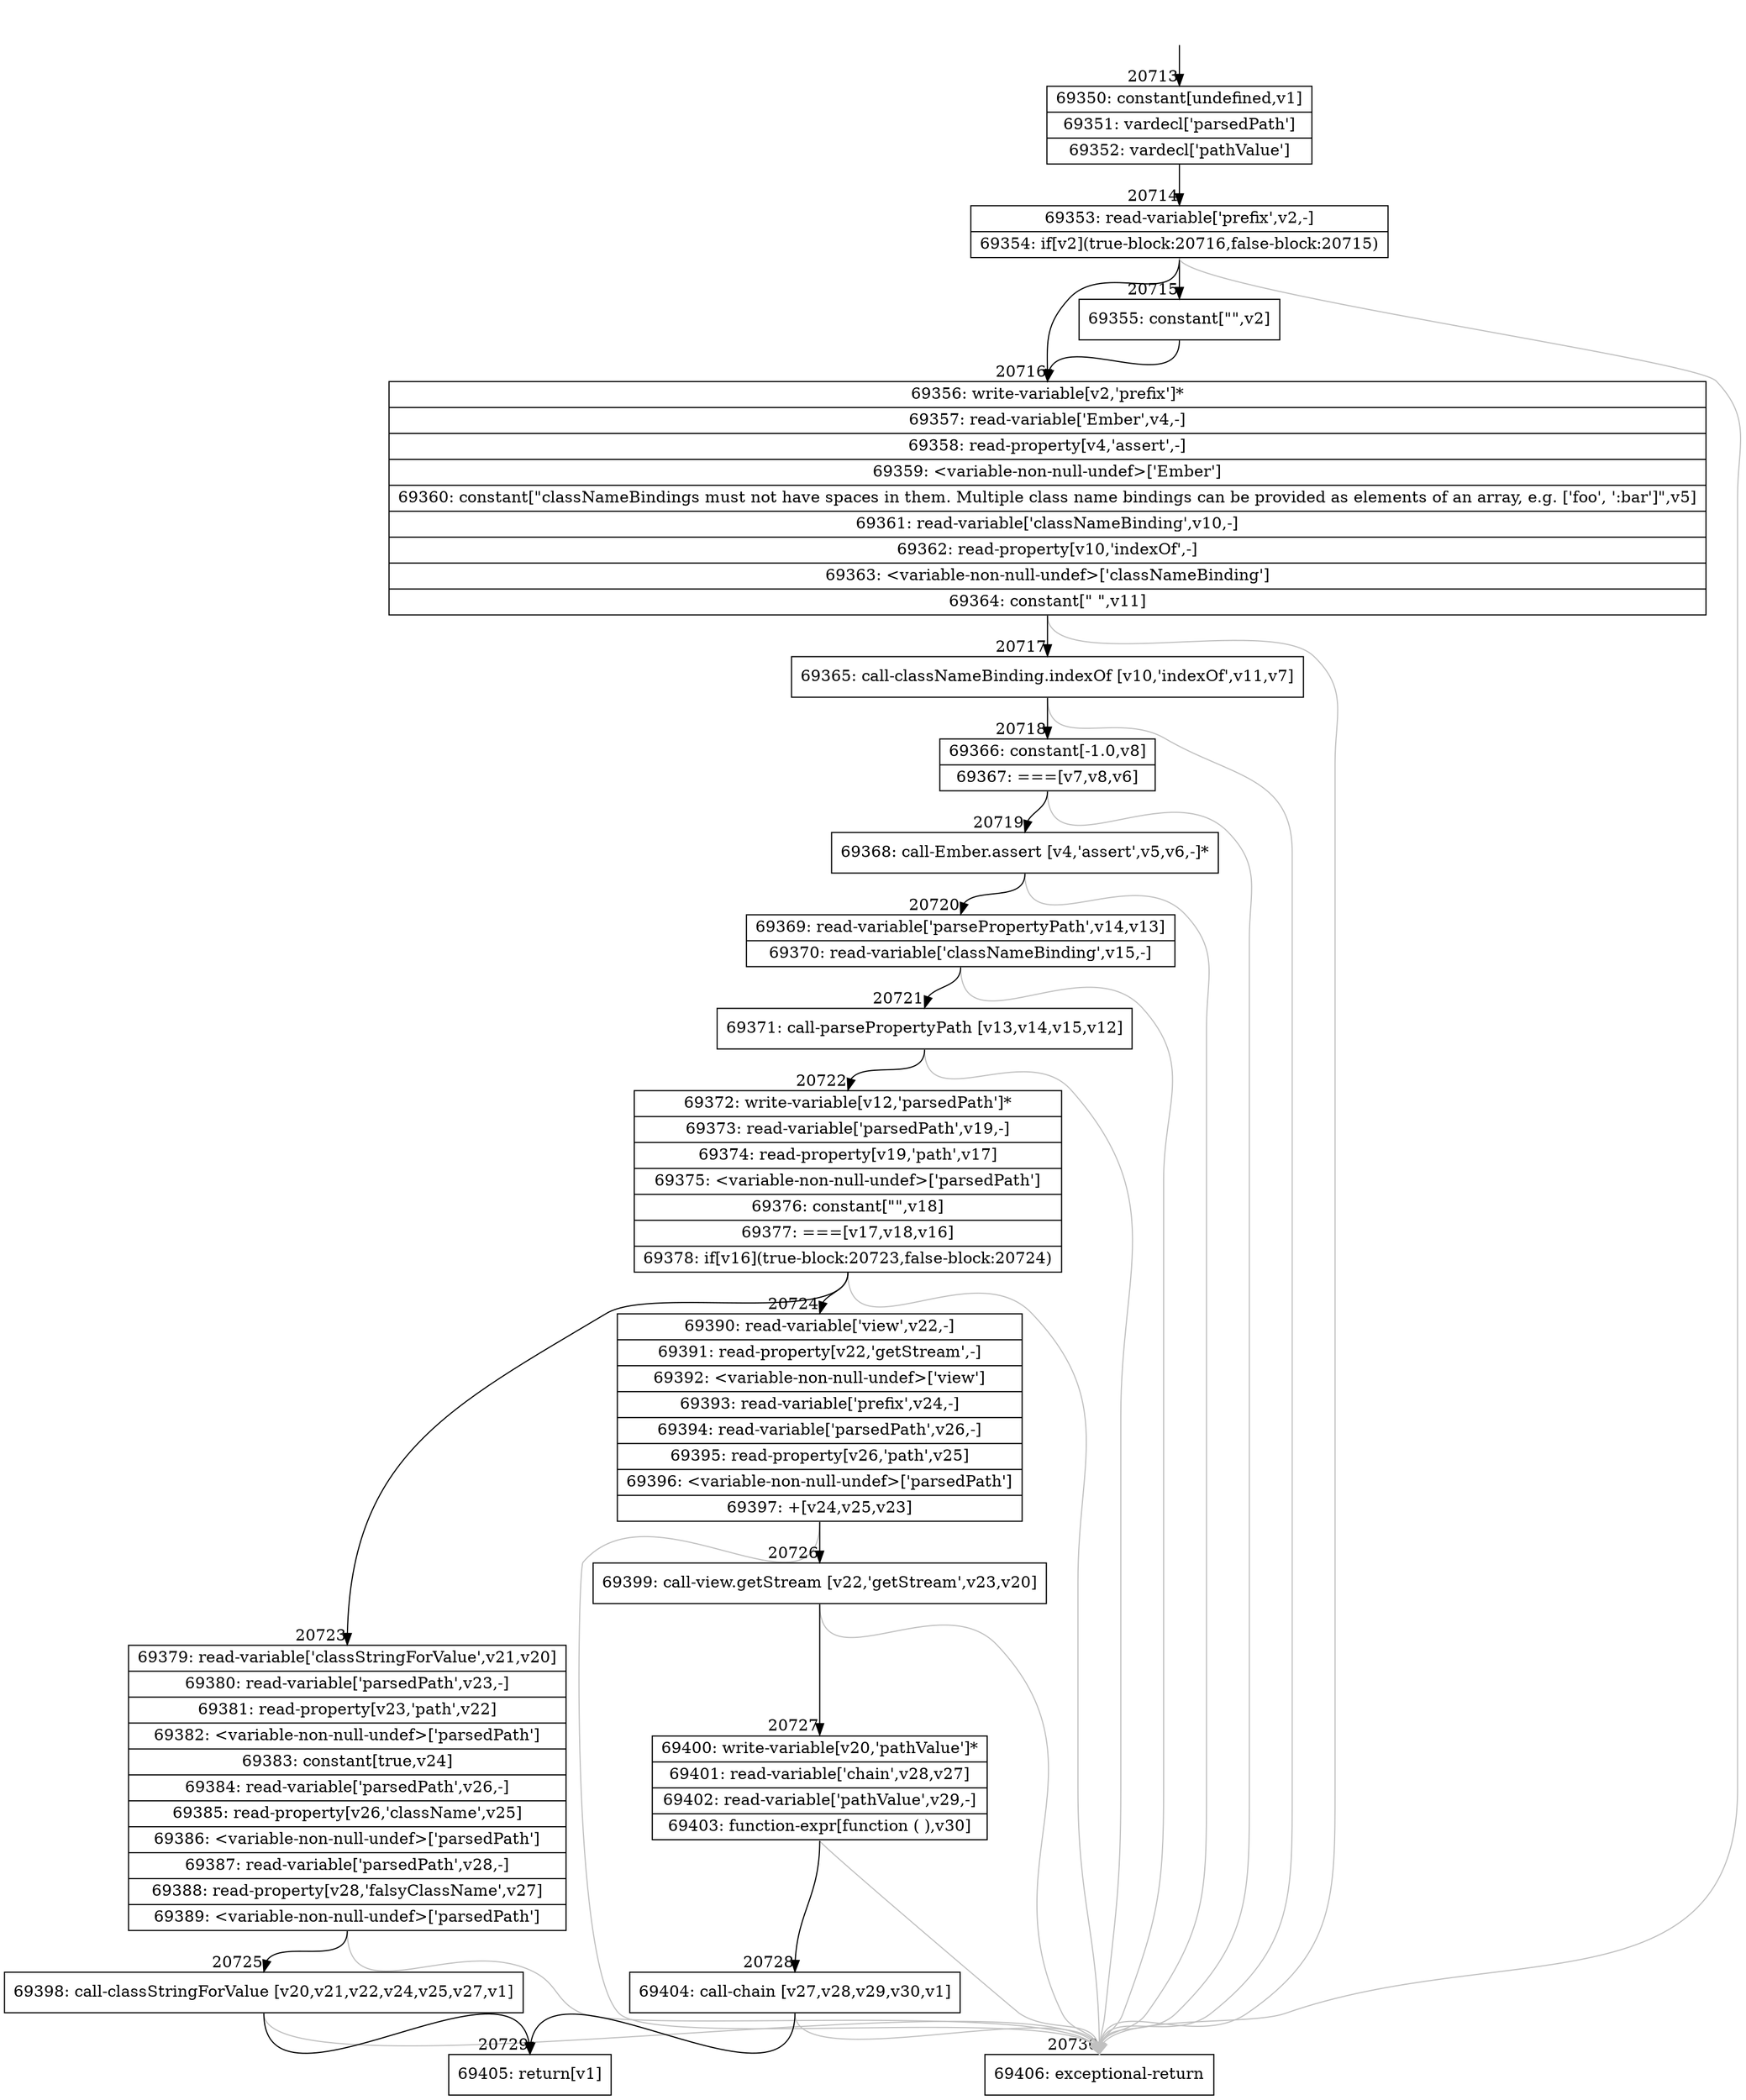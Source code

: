 digraph {
rankdir="TD"
BB_entry1812[shape=none,label=""];
BB_entry1812 -> BB20713 [tailport=s, headport=n, headlabel="    20713"]
BB20713 [shape=record label="{69350: constant[undefined,v1]|69351: vardecl['parsedPath']|69352: vardecl['pathValue']}" ] 
BB20713 -> BB20714 [tailport=s, headport=n, headlabel="      20714"]
BB20714 [shape=record label="{69353: read-variable['prefix',v2,-]|69354: if[v2](true-block:20716,false-block:20715)}" ] 
BB20714 -> BB20716 [tailport=s, headport=n, headlabel="      20716"]
BB20714 -> BB20715 [tailport=s, headport=n, headlabel="      20715"]
BB20714 -> BB20730 [tailport=s, headport=n, color=gray, headlabel="      20730"]
BB20715 [shape=record label="{69355: constant[\"\",v2]}" ] 
BB20715 -> BB20716 [tailport=s, headport=n]
BB20716 [shape=record label="{69356: write-variable[v2,'prefix']*|69357: read-variable['Ember',v4,-]|69358: read-property[v4,'assert',-]|69359: \<variable-non-null-undef\>['Ember']|69360: constant[\"classNameBindings must not have spaces in them. Multiple class name bindings can be provided as elements of an array, e.g. ['foo', ':bar']\",v5]|69361: read-variable['classNameBinding',v10,-]|69362: read-property[v10,'indexOf',-]|69363: \<variable-non-null-undef\>['classNameBinding']|69364: constant[\" \",v11]}" ] 
BB20716 -> BB20717 [tailport=s, headport=n, headlabel="      20717"]
BB20716 -> BB20730 [tailport=s, headport=n, color=gray]
BB20717 [shape=record label="{69365: call-classNameBinding.indexOf [v10,'indexOf',v11,v7]}" ] 
BB20717 -> BB20718 [tailport=s, headport=n, headlabel="      20718"]
BB20717 -> BB20730 [tailport=s, headport=n, color=gray]
BB20718 [shape=record label="{69366: constant[-1.0,v8]|69367: ===[v7,v8,v6]}" ] 
BB20718 -> BB20719 [tailport=s, headport=n, headlabel="      20719"]
BB20718 -> BB20730 [tailport=s, headport=n, color=gray]
BB20719 [shape=record label="{69368: call-Ember.assert [v4,'assert',v5,v6,-]*}" ] 
BB20719 -> BB20720 [tailport=s, headport=n, headlabel="      20720"]
BB20719 -> BB20730 [tailport=s, headport=n, color=gray]
BB20720 [shape=record label="{69369: read-variable['parsePropertyPath',v14,v13]|69370: read-variable['classNameBinding',v15,-]}" ] 
BB20720 -> BB20721 [tailport=s, headport=n, headlabel="      20721"]
BB20720 -> BB20730 [tailport=s, headport=n, color=gray]
BB20721 [shape=record label="{69371: call-parsePropertyPath [v13,v14,v15,v12]}" ] 
BB20721 -> BB20722 [tailport=s, headport=n, headlabel="      20722"]
BB20721 -> BB20730 [tailport=s, headport=n, color=gray]
BB20722 [shape=record label="{69372: write-variable[v12,'parsedPath']*|69373: read-variable['parsedPath',v19,-]|69374: read-property[v19,'path',v17]|69375: \<variable-non-null-undef\>['parsedPath']|69376: constant[\"\",v18]|69377: ===[v17,v18,v16]|69378: if[v16](true-block:20723,false-block:20724)}" ] 
BB20722 -> BB20723 [tailport=s, headport=n, headlabel="      20723"]
BB20722 -> BB20724 [tailport=s, headport=n, headlabel="      20724"]
BB20722 -> BB20730 [tailport=s, headport=n, color=gray]
BB20723 [shape=record label="{69379: read-variable['classStringForValue',v21,v20]|69380: read-variable['parsedPath',v23,-]|69381: read-property[v23,'path',v22]|69382: \<variable-non-null-undef\>['parsedPath']|69383: constant[true,v24]|69384: read-variable['parsedPath',v26,-]|69385: read-property[v26,'className',v25]|69386: \<variable-non-null-undef\>['parsedPath']|69387: read-variable['parsedPath',v28,-]|69388: read-property[v28,'falsyClassName',v27]|69389: \<variable-non-null-undef\>['parsedPath']}" ] 
BB20723 -> BB20725 [tailport=s, headport=n, headlabel="      20725"]
BB20723 -> BB20730 [tailport=s, headport=n, color=gray]
BB20724 [shape=record label="{69390: read-variable['view',v22,-]|69391: read-property[v22,'getStream',-]|69392: \<variable-non-null-undef\>['view']|69393: read-variable['prefix',v24,-]|69394: read-variable['parsedPath',v26,-]|69395: read-property[v26,'path',v25]|69396: \<variable-non-null-undef\>['parsedPath']|69397: +[v24,v25,v23]}" ] 
BB20724 -> BB20726 [tailport=s, headport=n, headlabel="      20726"]
BB20724 -> BB20730 [tailport=s, headport=n, color=gray]
BB20725 [shape=record label="{69398: call-classStringForValue [v20,v21,v22,v24,v25,v27,v1]}" ] 
BB20725 -> BB20729 [tailport=s, headport=n, headlabel="      20729"]
BB20725 -> BB20730 [tailport=s, headport=n, color=gray]
BB20726 [shape=record label="{69399: call-view.getStream [v22,'getStream',v23,v20]}" ] 
BB20726 -> BB20727 [tailport=s, headport=n, headlabel="      20727"]
BB20726 -> BB20730 [tailport=s, headport=n, color=gray]
BB20727 [shape=record label="{69400: write-variable[v20,'pathValue']*|69401: read-variable['chain',v28,v27]|69402: read-variable['pathValue',v29,-]|69403: function-expr[function ( ),v30]}" ] 
BB20727 -> BB20728 [tailport=s, headport=n, headlabel="      20728"]
BB20727 -> BB20730 [tailport=s, headport=n, color=gray]
BB20728 [shape=record label="{69404: call-chain [v27,v28,v29,v30,v1]}" ] 
BB20728 -> BB20729 [tailport=s, headport=n]
BB20728 -> BB20730 [tailport=s, headport=n, color=gray]
BB20729 [shape=record label="{69405: return[v1]}" ] 
BB20730 [shape=record label="{69406: exceptional-return}" ] 
//#$~ 39087
}
